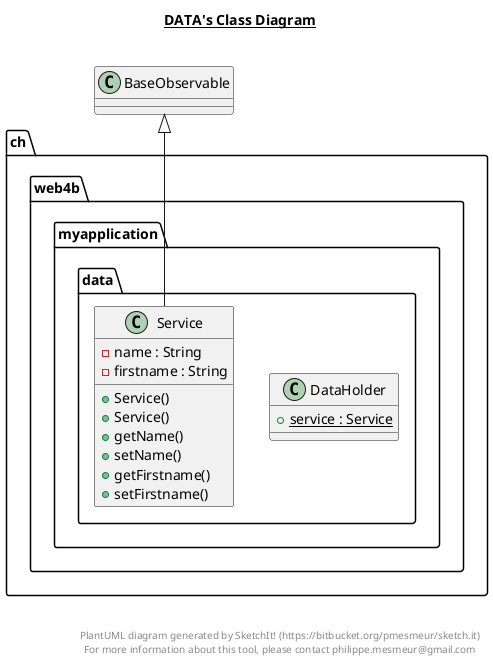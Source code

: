 @startuml

title __DATA's Class Diagram__\n

  package ch.web4b.myapplication {
    package ch.web4b.myapplication.data {
      class DataHolder {
          {static} + service : Service
      }
    }
  }
  

  package ch.web4b.myapplication {
    package ch.web4b.myapplication.data {
      class Service {
          - name : String
          - firstname : String
          + Service()
          + Service()
          + getName()
          + setName()
          + getFirstname()
          + setFirstname()
      }
    }
  }
  

  Service -up-|> BaseObservable


right footer


PlantUML diagram generated by SketchIt! (https://bitbucket.org/pmesmeur/sketch.it)
For more information about this tool, please contact philippe.mesmeur@gmail.com
endfooter

@enduml
